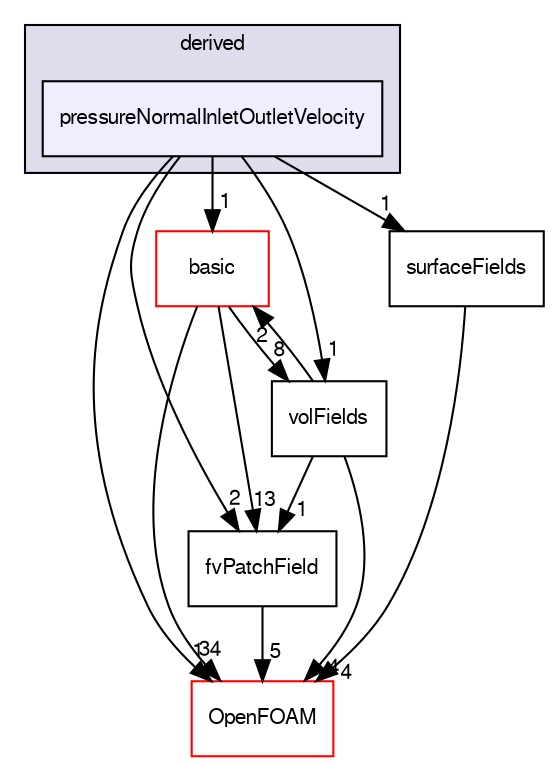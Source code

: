 digraph "src/finiteVolume/fields/fvPatchFields/derived/pressureNormalInletOutletVelocity" {
  bgcolor=transparent;
  compound=true
  node [ fontsize="10", fontname="FreeSans"];
  edge [ labelfontsize="10", labelfontname="FreeSans"];
  subgraph clusterdir_ece9aa6b5af9a7776a75b0c1993b0910 {
    graph [ bgcolor="#ddddee", pencolor="black", label="derived" fontname="FreeSans", fontsize="10", URL="dir_ece9aa6b5af9a7776a75b0c1993b0910.html"]
  dir_61ebb8b13f4f521be5879a955e459673 [shape=box, label="pressureNormalInletOutletVelocity", style="filled", fillcolor="#eeeeff", pencolor="black", URL="dir_61ebb8b13f4f521be5879a955e459673.html"];
  }
  dir_546b14c9025d30bb5b92fa069dbdd82c [shape=box label="basic" color="red" URL="dir_546b14c9025d30bb5b92fa069dbdd82c.html"];
  dir_6b9423849569a7ee618201e7cfce9eaa [shape=box label="fvPatchField" URL="dir_6b9423849569a7ee618201e7cfce9eaa.html"];
  dir_bd8bf7fa65467c460a50eacc456ce356 [shape=box label="volFields" URL="dir_bd8bf7fa65467c460a50eacc456ce356.html"];
  dir_c5473ff19b20e6ec4dfe5c310b3778a8 [shape=box label="OpenFOAM" color="red" URL="dir_c5473ff19b20e6ec4dfe5c310b3778a8.html"];
  dir_606ba9250f9107f82f779cbd3e87c3a5 [shape=box label="surfaceFields" URL="dir_606ba9250f9107f82f779cbd3e87c3a5.html"];
  dir_546b14c9025d30bb5b92fa069dbdd82c->dir_6b9423849569a7ee618201e7cfce9eaa [headlabel="13", labeldistance=1.5 headhref="dir_000765_000862.html"];
  dir_546b14c9025d30bb5b92fa069dbdd82c->dir_bd8bf7fa65467c460a50eacc456ce356 [headlabel="8", labeldistance=1.5 headhref="dir_000765_000883.html"];
  dir_546b14c9025d30bb5b92fa069dbdd82c->dir_c5473ff19b20e6ec4dfe5c310b3778a8 [headlabel="34", labeldistance=1.5 headhref="dir_000765_001706.html"];
  dir_61ebb8b13f4f521be5879a955e459673->dir_546b14c9025d30bb5b92fa069dbdd82c [headlabel="1", labeldistance=1.5 headhref="dir_000834_000765.html"];
  dir_61ebb8b13f4f521be5879a955e459673->dir_6b9423849569a7ee618201e7cfce9eaa [headlabel="2", labeldistance=1.5 headhref="dir_000834_000862.html"];
  dir_61ebb8b13f4f521be5879a955e459673->dir_bd8bf7fa65467c460a50eacc456ce356 [headlabel="1", labeldistance=1.5 headhref="dir_000834_000883.html"];
  dir_61ebb8b13f4f521be5879a955e459673->dir_c5473ff19b20e6ec4dfe5c310b3778a8 [headlabel="1", labeldistance=1.5 headhref="dir_000834_001706.html"];
  dir_61ebb8b13f4f521be5879a955e459673->dir_606ba9250f9107f82f779cbd3e87c3a5 [headlabel="1", labeldistance=1.5 headhref="dir_000834_000882.html"];
  dir_6b9423849569a7ee618201e7cfce9eaa->dir_c5473ff19b20e6ec4dfe5c310b3778a8 [headlabel="5", labeldistance=1.5 headhref="dir_000862_001706.html"];
  dir_bd8bf7fa65467c460a50eacc456ce356->dir_546b14c9025d30bb5b92fa069dbdd82c [headlabel="2", labeldistance=1.5 headhref="dir_000883_000765.html"];
  dir_bd8bf7fa65467c460a50eacc456ce356->dir_6b9423849569a7ee618201e7cfce9eaa [headlabel="1", labeldistance=1.5 headhref="dir_000883_000862.html"];
  dir_bd8bf7fa65467c460a50eacc456ce356->dir_c5473ff19b20e6ec4dfe5c310b3778a8 [headlabel="4", labeldistance=1.5 headhref="dir_000883_001706.html"];
  dir_606ba9250f9107f82f779cbd3e87c3a5->dir_c5473ff19b20e6ec4dfe5c310b3778a8 [headlabel="4", labeldistance=1.5 headhref="dir_000882_001706.html"];
}
